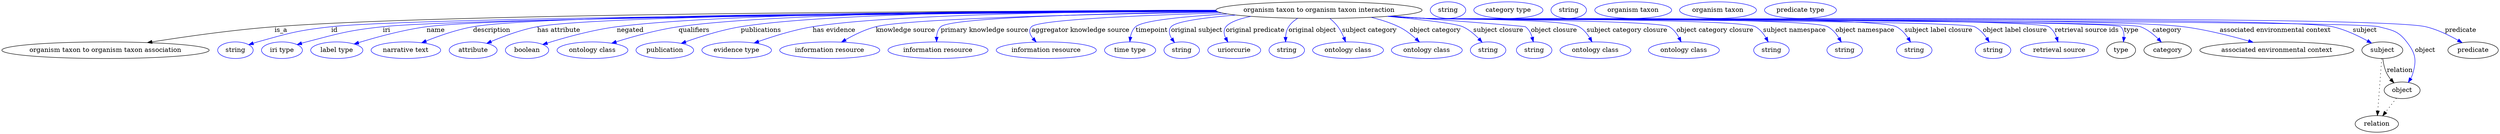 digraph {
	graph [bb="0,0,5414.5,283"];
	node [label="\N"];
	"organism taxon to organism taxon interaction"	[height=0.5,
		label="organism taxon to organism taxon interaction",
		pos="2855.9,265",
		width=6.2106];
	"organism taxon to organism taxon association"	[height=0.5,
		pos="224.88,178",
		width=6.2467];
	"organism taxon to organism taxon interaction" -> "organism taxon to organism taxon association"	[label=is_a,
		lp="604.88,221.5",
		pos="e,315.55,194.48 2632.6,263.97 2142,263.35 982.54,258.67 590.88,229 500.79,222.18 399.02,207.72 325.71,196.1"];
	id	[color=blue,
		height=0.5,
		label=string,
		pos="505.88,178",
		width=1.0652];
	"organism taxon to organism taxon interaction" -> id	[color=blue,
		label=id,
		lp="719.88,221.5",
		pos="e,534.87,189.98 2634,262.74 2124.4,259.52 899.53,249.71 712.88,229 641.15,221.04 623.39,215.43 553.88,196 550.77,195.13 547.58,194.17 \
544.38,193.15",
		style=solid];
	iri	[color=blue,
		height=0.5,
		label="iri type",
		pos="606.88,178",
		width=1.2277];
	"organism taxon to organism taxon interaction" -> iri	[color=blue,
		label=iri,
		lp="832.88,221.5",
		pos="e,639.79,190.19 2634.3,262.44 2144.8,258.66 1000.5,247.92 824.88,229 750.52,220.99 732.27,214.78 659.88,196 656.5,195.12 653.03,\
194.16 649.54,193.14",
		style=solid];
	name	[color=blue,
		height=0.5,
		label="label type",
		pos="725.88,178",
		width=1.5707];
	"organism taxon to organism taxon interaction" -> name	[color=blue,
		label=name,
		lp="939.88,221.5",
		pos="e,763.64,191.54 2633.6,262.91 2160.8,260.16 1085.4,251.51 919.88,229 869.1,222.09 812.51,206.58 773.62,194.65",
		style=solid];
	description	[color=blue,
		height=0.5,
		label="narrative text",
		pos="875.88,178",
		width=2.0943];
	"organism taxon to organism taxon interaction" -> description	[color=blue,
		label=description,
		lp="1060.4,221.5",
		pos="e,909.69,194.15 2632.9,263.68 2178.4,262.44 1174.5,256.59 1019.9,229 985.04,222.78 947.3,209.42 919.2,198.07",
		style=solid];
	"has attribute"	[color=blue,
		height=0.5,
		label=attribute,
		pos="1020.9,178",
		width=1.4443];
	"organism taxon to organism taxon interaction" -> "has attribute"	[color=blue,
		label="has attribute",
		lp="1205.9,221.5",
		pos="e,1050.5,192.95 2633.1,263.45 2205.6,261.8 1299.7,255.22 1158.9,229 1124.4,222.58 1087.1,208.62 1060,197.07",
		style=solid];
	negated	[color=blue,
		height=0.5,
		label=boolean,
		pos="1137.9,178",
		width=1.2999];
	"organism taxon to organism taxon interaction" -> negated	[color=blue,
		label=negated,
		lp="1360.9,221.5",
		pos="e,1171.7,190.46 2632.2,264.63 2271.3,264.67 1576.2,260.46 1331.9,229 1279.3,222.23 1220.6,205.81 1181.7,193.62",
		style=solid];
	qualifiers	[color=blue,
		height=0.5,
		label="ontology class",
		pos="1278.9,178",
		width=2.1304];
	"organism taxon to organism taxon interaction" -> qualifiers	[color=blue,
		label=qualifiers,
		lp="1499.4,221.5",
		pos="e,1320.6,193.2 2632.2,264.78 2297.9,264.84 1684,260.45 1465.9,229 1419.2,222.26 1367.4,207.87 1330.2,196.25",
		style=solid];
	publications	[color=blue,
		height=0.5,
		label=publication,
		pos="1435.9,178",
		width=1.7332];
	"organism taxon to organism taxon interaction" -> publications	[color=blue,
		label=publications,
		lp="1644.9,221.5",
		pos="e,1471.6,192.85 2632.3,264.9 2326.2,264.89 1792.7,260.16 1600.9,229 1559.5,222.28 1514,207.95 1481.3,196.35",
		style=solid];
	"has evidence"	[color=blue,
		height=0.5,
		label="evidence type",
		pos="1591.9,178",
		width=2.0943];
	"organism taxon to organism taxon interaction" -> "has evidence"	[color=blue,
		label="has evidence",
		lp="1803.4,221.5",
		pos="e,1629.9,193.63 2632.7,263.78 2361.2,262.32 1919.2,255.71 1756.9,229 1716.5,222.35 1672.1,208.52 1639.6,197.09",
		style=solid];
	"knowledge source"	[color=blue,
		height=0.5,
		label="information resource",
		pos="1793.9,178",
		width=3.015];
	"organism taxon to organism taxon interaction" -> "knowledge source"	[color=blue,
		label="knowledge source",
		lp="1958.4,221.5",
		pos="e,1819.4,195.61 2637.9,260.95 2376.2,256.52 1963.7,246.83 1893.9,229 1870.8,223.1 1846.8,211.34 1828.1,200.71",
		style=solid];
	"primary knowledge source"	[color=blue,
		height=0.5,
		label="information resource",
		pos="2028.9,178",
		width=3.015];
	"organism taxon to organism taxon interaction" -> "primary knowledge source"	[color=blue,
		label="primary knowledge source",
		lp="2129.9,221.5",
		pos="e,2025.8,196.33 2636.2,261.6 2400.5,257.99 2056.8,249.26 2034.9,229 2028.7,223.32 2026.4,214.91 2025.8,206.59",
		style=solid];
	"aggregator knowledge source"	[color=blue,
		height=0.5,
		label="information resource",
		pos="2263.9,178",
		width=3.015];
	"organism taxon to organism taxon interaction" -> "aggregator knowledge source"	[color=blue,
		label="aggregator knowledge source",
		lp="2338.4,221.5",
		pos="e,2242.1,195.87 2644.9,259 2469.5,253.78 2246.2,244.19 2231.9,229 2224.7,221.43 2228.2,212.05 2235,203.46",
		style=solid];
	timepoint	[color=blue,
		height=0.5,
		label="time type",
		pos="2445.9,178",
		width=1.5346];
	"organism taxon to organism taxon interaction" -> timepoint	[color=blue,
		label=timepoint,
		lp="2492.9,221.5",
		pos="e,2445.3,196.43 2657.2,256.69 2565.8,251.48 2474,242.87 2457.9,229 2451.3,223.36 2448,214.85 2446.4,206.44",
		style=solid];
	"original subject"	[color=blue,
		height=0.5,
		label=string,
		pos="2557.9,178",
		width=1.0652];
	"organism taxon to organism taxon interaction" -> "original subject"	[color=blue,
		label="original subject",
		lp="2590.9,221.5",
		pos="e,2542.1,194.82 2675.4,254.33 2608.1,248.85 2545.4,240.69 2534.9,229 2528.2,221.56 2530.8,211.86 2536.3,202.98",
		style=solid];
	"original predicate"	[color=blue,
		height=0.5,
		label=uriorcurie,
		pos="2671.9,178",
		width=1.5887];
	"organism taxon to organism taxon interaction" -> "original predicate"	[color=blue,
		label="original predicate",
		lp="2717.4,221.5",
		pos="e,2658.1,195.8 2708.1,251.46 2683.1,246.35 2662.4,239.14 2653.9,229 2648,222.05 2649.3,213.06 2653.2,204.62",
		style=solid];
	"original object"	[color=blue,
		height=0.5,
		label=string,
		pos="2785.9,178",
		width=1.0652];
	"organism taxon to organism taxon interaction" -> "original object"	[color=blue,
		label="original object",
		lp="2841.4,221.5",
		pos="e,2783.3,196.07 2809.5,247.23 2801.9,242.47 2794.8,236.48 2789.9,229 2785.5,222.32 2783.7,214 2783.3,206.08",
		style=solid];
	"subject category"	[color=blue,
		height=0.5,
		label="ontology class",
		pos="2918.9,178",
		width=2.1304];
	"organism taxon to organism taxon interaction" -> "subject category"	[color=blue,
		label="subject category",
		lp="2965.4,221.5",
		pos="e,2913.5,196.22 2879.8,246.74 2885.9,241.53 2892.1,235.46 2896.9,229 2902.1,221.97 2906.4,213.49 2909.8,205.54",
		style=solid];
	"object category"	[color=blue,
		height=0.5,
		label="ontology class",
		pos="3089.9,178",
		width=2.1304];
	"organism taxon to organism taxon interaction" -> "object category"	[color=blue,
		label="object category",
		lp="3108.4,221.5",
		pos="e,3073.8,195.91 2968.7,249.44 2989.3,244.49 3010.2,237.87 3028.9,229 3042.5,222.54 3055.7,212.41 3066.3,202.94",
		style=solid];
	"subject closure"	[color=blue,
		height=0.5,
		label=string,
		pos="3222.9,178",
		width=1.0652];
	"organism taxon to organism taxon interaction" -> "subject closure"	[color=blue,
		label="subject closure",
		lp="3245.4,221.5",
		pos="e,3209.8,195.42 3004.3,251.48 3077,244.6 3152.3,236.05 3167.9,229 3181.1,223.04 3193.2,212.72 3202.8,203",
		style=solid];
	"object closure"	[color=blue,
		height=0.5,
		label=string,
		pos="3322.9,178",
		width=1.0652];
	"organism taxon to organism taxon interaction" -> "object closure"	[color=blue,
		label="object closure",
		lp="3365.9,221.5",
		pos="e,3321,196.18 3013.1,252.2 3141.6,242.48 3302.4,230.12 3303.9,229 3311.3,223.48 3315.8,214.73 3318.5,206.08",
		style=solid];
	"subject category closure"	[color=blue,
		height=0.5,
		label="ontology class",
		pos="3455.9,178",
		width=2.1304];
	"organism taxon to organism taxon interaction" -> "subject category closure"	[color=blue,
		label="subject category closure",
		lp="3524.4,221.5",
		pos="e,3448.5,196.07 3012.8,252.15 3038.3,250.35 3064.3,248.57 3088.9,247 3125.6,244.66 3387.6,246.68 3419.9,229 3429.7,223.61 3437.6,\
214.23 3443.4,205.04",
		style=solid];
	"object category closure"	[color=blue,
		height=0.5,
		label="ontology class",
		pos="3647.9,178",
		width=2.1304];
	"organism taxon to organism taxon interaction" -> "object category closure"	[color=blue,
		label="object category closure",
		lp="3715.4,221.5",
		pos="e,3641.8,196.1 3009.7,251.93 3036.1,250.1 3063.3,248.37 3088.9,247 3118.1,245.43 3590.4,243.5 3615.9,229 3625.3,223.64 3632.4,214.27 \
3637.4,205.08",
		style=solid];
	"subject namespace"	[color=blue,
		height=0.5,
		label=string,
		pos="3837.9,178",
		width=1.0652];
	"organism taxon to organism taxon interaction" -> "subject namespace"	[color=blue,
		label="subject namespace",
		lp="3887.9,221.5",
		pos="e,3830.9,196.17 3008.4,251.82 3035.2,249.98 3062.9,248.28 3088.9,247 3128.5,245.06 3767.9,247.77 3802.9,229 3812.7,223.74 3820.3,\
214.38 3825.9,205.17",
		style=solid];
	"object namespace"	[color=blue,
		height=0.5,
		label=string,
		pos="3996.9,178",
		width=1.0652];
	"organism taxon to organism taxon interaction" -> "object namespace"	[color=blue,
		label="object namespace",
		lp="4040.9,221.5",
		pos="e,3989.5,195.72 3007.8,251.77 3034.8,249.92 3062.6,248.23 3088.9,247 3137.2,244.74 3916.9,251.23 3959.9,229 3970.2,223.66 3978.4,\
213.98 3984.4,204.54",
		style=solid];
	"subject label closure"	[color=blue,
		height=0.5,
		label=string,
		pos="4147.9,178",
		width=1.0652];
	"organism taxon to organism taxon interaction" -> "subject label closure"	[color=blue,
		label="subject label closure",
		lp="4200.9,221.5",
		pos="e,4139.9,195.76 3007.2,251.74 3034.3,249.89 3062.4,248.2 3088.9,247 3145.5,244.44 4058.2,254.31 4108.9,229 4119.6,223.65 4128.2,\
213.83 4134.6,204.3",
		style=solid];
	"object label closure"	[color=blue,
		height=0.5,
		label=string,
		pos="4318.9,178",
		width=1.0652];
	"organism taxon to organism taxon interaction" -> "object label closure"	[color=blue,
		label="object label closure",
		lp="4366.4,221.5",
		pos="e,4310.6,195.78 3006.8,251.71 3034.1,249.85 3062.3,248.17 3088.9,247 3121.9,245.55 4249.2,243.55 4278.9,229 4289.7,223.68 4298.6,\
213.86 4305.2,204.33",
		style=solid];
	"retrieval source ids"	[color=blue,
		height=0.5,
		label="retrieval source",
		pos="4462.9,178",
		width=2.347];
	"organism taxon to organism taxon interaction" -> "retrieval source ids"	[color=blue,
		label="retrieval source ids",
		lp="4522.4,221.5",
		pos="e,4459.9,196 3006.5,251.69 3033.9,249.83 3062.2,248.15 3088.9,247 3126.4,245.38 4408.4,249.46 4439.9,229 4448,223.7 4453.3,214.72 \
4456.8,205.82",
		style=solid];
	type	[height=0.5,
		pos="4596.9,178",
		width=0.86659];
	"organism taxon to organism taxon interaction" -> type	[color=blue,
		label=type,
		lp="4618.9,221.5",
		pos="e,4602,196.18 3006.5,251.66 3033.9,249.8 3062.2,248.13 3088.9,247 3109.8,246.11 4581,243.74 4595.9,229 4601.8,223.09 4603.4,214.51 \
4603.1,206.12",
		style=solid];
	category	[height=0.5,
		pos="4697.9,178",
		width=1.4263];
	"organism taxon to organism taxon interaction" -> category	[color=blue,
		label=category,
		lp="4696.4,221.5",
		pos="e,4684.3,195.45 3006.2,251.67 3033.7,249.81 3062.1,248.13 3088.9,247 3131.9,245.18 4598.5,244.06 4638.9,229 4653.5,223.56 4666.9,\
212.8 4677.3,202.65",
		style=solid];
	"associated environmental context"	[height=0.5,
		pos="4933.9,178",
		width=4.6399];
	"organism taxon to organism taxon interaction" -> "associated environmental context"	[color=blue,
		label="associated environmental context",
		lp="4931.4,221.5",
		pos="e,4882.6,195.19 3006.2,251.66 3033.7,249.79 3062.1,248.12 3088.9,247 3271.3,239.35 4550.8,252.09 4731.9,229 4780,222.87 4833.1,209.44 \
4872.8,198.04",
		style=solid];
	subject	[height=0.5,
		pos="5162.9,178",
		width=1.2277];
	"organism taxon to organism taxon interaction" -> subject	[color=blue,
		label=subject,
		lp="5124.9,221.5",
		pos="e,5139.7,193.4 3005.9,251.64 3033.5,249.77 3062,248.1 3088.9,247 3198.1,242.52 4949.3,253.18 5055.9,229 5082.4,222.98 5110.2,209.77 \
5130.8,198.44",
		style=solid];
	object	[height=0.5,
		pos="5205.9,91",
		width=1.0832];
	"organism taxon to organism taxon interaction" -> object	[color=blue,
		label=object,
		lp="5255.9,178",
		pos="e,5219.3,108.09 3005.9,251.63 3033.5,249.76 3062,248.1 3088.9,247 3146.2,244.66 5099.3,243.33 5154.9,229 5184.7,221.31 5197.1,220.43 \
5215.9,196 5234.9,171.26 5237.8,156.9 5228.9,127 5227.8,123.55 5226.4,120.13 5224.6,116.85",
		style=solid];
	predicate	[height=0.5,
		pos="5359.9,178",
		width=1.5165];
	"organism taxon to organism taxon interaction" -> predicate	[color=blue,
		label=predicate,
		lp="5332.9,221.5",
		pos="e,5336.1,194.36 3005.9,251.62 3033.5,249.75 3062,248.09 3088.9,247 3209.2,242.12 5139.6,256.47 5256.9,229 5281.8,223.17 5307.7,210.57 \
5327.2,199.48",
		style=solid];
	association_type	[color=blue,
		height=0.5,
		label=string,
		pos="3135.9,265",
		width=1.0652];
	association_category	[color=blue,
		height=0.5,
		label="category type",
		pos="3266.9,265",
		width=2.0762];
	"organism taxon to organism taxon interaction_associated environmental context"	[color=blue,
		height=0.5,
		label=string,
		pos="3397.9,265",
		width=1.0652];
	subject -> object	[label=relation,
		lp="5200.9,134.5",
		pos="e,5188,107.23 5164,159.55 5165.2,149.57 5167.7,137.07 5172.9,127 5175.1,122.68 5178,118.52 5181.2,114.66"];
	relation	[height=0.5,
		pos="5150.9,18",
		width=1.2999];
	subject -> relation	[pos="e,5152.2,36.188 5161.6,159.79 5159.5,132.48 5155.4,78.994 5153,46.38",
		style=dotted];
	"organism taxon to organism taxon interaction_subject"	[color=blue,
		height=0.5,
		label="organism taxon",
		pos="3537.9,265",
		width=2.3109];
	object -> relation	[pos="e,5163.7,35.54 5193.4,73.889 5186.5,64.939 5177.7,53.617 5169.9,43.584",
		style=dotted];
	"organism taxon to organism taxon interaction_object"	[color=blue,
		height=0.5,
		label="organism taxon",
		pos="3721.9,265",
		width=2.3109];
	"organism taxon to organism taxon interaction_predicate"	[color=blue,
		height=0.5,
		label="predicate type",
		pos="3900.9,265",
		width=2.1665];
}
